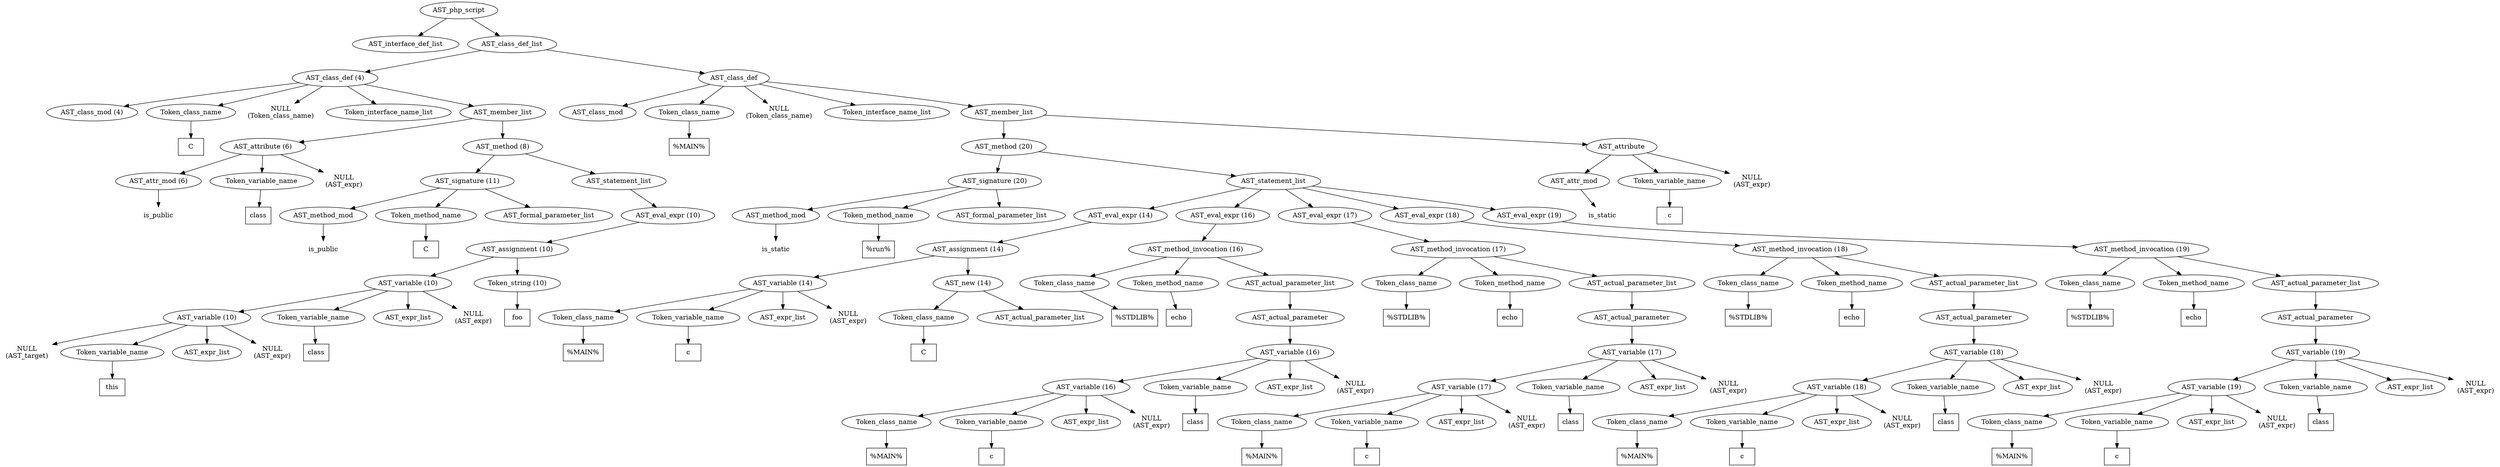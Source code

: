 /*
 * AST in dot format generated by phc -- the PHP compiler
 */

digraph AST {
node_0 [label="AST_php_script"];
node_1 [label="AST_interface_def_list"];
node_2 [label="AST_class_def_list"];
node_3 [label="AST_class_def (4)"];
node_4 [label="AST_class_mod (4)"];
node_5 [label="Token_class_name"];
node_6 [label="C", shape=box]
node_5 -> node_6;
node_7 [label="NULL\n(Token_class_name)", shape=plaintext]
node_8 [label="Token_interface_name_list"];
node_9 [label="AST_member_list"];
node_10 [label="AST_attribute (6)"];
node_11 [label="AST_attr_mod (6)"];
node_12 [label="is_public", shape=plaintext]
node_11 -> node_12;
node_13 [label="Token_variable_name"];
node_14 [label="class", shape=box]
node_13 -> node_14;
node_15 [label="NULL\n(AST_expr)", shape=plaintext]
node_10 -> node_15;
node_10 -> node_13;
node_10 -> node_11;
node_16 [label="AST_method (8)"];
node_17 [label="AST_signature (11)"];
node_18 [label="AST_method_mod"];
node_19 [label="is_public", shape=plaintext]
node_18 -> node_19;
node_20 [label="Token_method_name"];
node_21 [label="C", shape=box]
node_20 -> node_21;
node_22 [label="AST_formal_parameter_list"];
node_17 -> node_22;
node_17 -> node_20;
node_17 -> node_18;
node_23 [label="AST_statement_list"];
node_24 [label="AST_eval_expr (10)"];
node_25 [label="AST_assignment (10)"];
node_26 [label="AST_variable (10)"];
node_27 [label="AST_variable (10)"];
node_28 [label="NULL\n(AST_target)", shape=plaintext]
node_29 [label="Token_variable_name"];
node_30 [label="this", shape=box]
node_29 -> node_30;
node_31 [label="AST_expr_list"];
node_32 [label="NULL\n(AST_expr)", shape=plaintext]
node_27 -> node_32;
node_27 -> node_31;
node_27 -> node_29;
node_27 -> node_28;
node_33 [label="Token_variable_name"];
node_34 [label="class", shape=box]
node_33 -> node_34;
node_35 [label="AST_expr_list"];
node_36 [label="NULL\n(AST_expr)", shape=plaintext]
node_26 -> node_36;
node_26 -> node_35;
node_26 -> node_33;
node_26 -> node_27;
node_37 [label="Token_string (10)"];
node_38 [label="foo", shape=box]
node_37 -> node_38;
node_25 -> node_37;
node_25 -> node_26;
node_24 -> node_25;
node_23 -> node_24;
node_16 -> node_23;
node_16 -> node_17;
node_9 -> node_16;
node_9 -> node_10;
node_3 -> node_9;
node_3 -> node_8;
node_3 -> node_7;
node_3 -> node_5;
node_3 -> node_4;
node_39 [label="AST_class_def"];
node_40 [label="AST_class_mod"];
node_41 [label="Token_class_name"];
node_42 [label="%MAIN%", shape=box]
node_41 -> node_42;
node_43 [label="NULL\n(Token_class_name)", shape=plaintext]
node_44 [label="Token_interface_name_list"];
node_45 [label="AST_member_list"];
node_46 [label="AST_method (20)"];
node_47 [label="AST_signature (20)"];
node_48 [label="AST_method_mod"];
node_49 [label="is_static", shape=plaintext]
node_48 -> node_49;
node_50 [label="Token_method_name"];
node_51 [label="%run%", shape=box]
node_50 -> node_51;
node_52 [label="AST_formal_parameter_list"];
node_47 -> node_52;
node_47 -> node_50;
node_47 -> node_48;
node_53 [label="AST_statement_list"];
node_54 [label="AST_eval_expr (14)"];
node_55 [label="AST_assignment (14)"];
node_56 [label="AST_variable (14)"];
node_57 [label="Token_class_name"];
node_58 [label="%MAIN%", shape=box]
node_57 -> node_58;
node_59 [label="Token_variable_name"];
node_60 [label="c", shape=box]
node_59 -> node_60;
node_61 [label="AST_expr_list"];
node_62 [label="NULL\n(AST_expr)", shape=plaintext]
node_56 -> node_62;
node_56 -> node_61;
node_56 -> node_59;
node_56 -> node_57;
node_63 [label="AST_new (14)"];
node_64 [label="Token_class_name"];
node_65 [label="C", shape=box]
node_64 -> node_65;
node_66 [label="AST_actual_parameter_list"];
node_63 -> node_66;
node_63 -> node_64;
node_55 -> node_63;
node_55 -> node_56;
node_54 -> node_55;
node_67 [label="AST_eval_expr (16)"];
node_68 [label="AST_method_invocation (16)"];
node_69 [label="Token_class_name"];
node_70 [label="%STDLIB%", shape=box]
node_69 -> node_70;
node_71 [label="Token_method_name"];
node_72 [label="echo", shape=box]
node_71 -> node_72;
node_73 [label="AST_actual_parameter_list"];
node_74 [label="AST_actual_parameter"];
node_75 [label="AST_variable (16)"];
node_76 [label="AST_variable (16)"];
node_77 [label="Token_class_name"];
node_78 [label="%MAIN%", shape=box]
node_77 -> node_78;
node_79 [label="Token_variable_name"];
node_80 [label="c", shape=box]
node_79 -> node_80;
node_81 [label="AST_expr_list"];
node_82 [label="NULL\n(AST_expr)", shape=plaintext]
node_76 -> node_82;
node_76 -> node_81;
node_76 -> node_79;
node_76 -> node_77;
node_83 [label="Token_variable_name"];
node_84 [label="class", shape=box]
node_83 -> node_84;
node_85 [label="AST_expr_list"];
node_86 [label="NULL\n(AST_expr)", shape=plaintext]
node_75 -> node_86;
node_75 -> node_85;
node_75 -> node_83;
node_75 -> node_76;
node_74 -> node_75;
node_73 -> node_74;
node_68 -> node_73;
node_68 -> node_71;
node_68 -> node_69;
node_67 -> node_68;
node_87 [label="AST_eval_expr (17)"];
node_88 [label="AST_method_invocation (17)"];
node_89 [label="Token_class_name"];
node_90 [label="%STDLIB%", shape=box]
node_89 -> node_90;
node_91 [label="Token_method_name"];
node_92 [label="echo", shape=box]
node_91 -> node_92;
node_93 [label="AST_actual_parameter_list"];
node_94 [label="AST_actual_parameter"];
node_95 [label="AST_variable (17)"];
node_96 [label="AST_variable (17)"];
node_97 [label="Token_class_name"];
node_98 [label="%MAIN%", shape=box]
node_97 -> node_98;
node_99 [label="Token_variable_name"];
node_100 [label="c", shape=box]
node_99 -> node_100;
node_101 [label="AST_expr_list"];
node_102 [label="NULL\n(AST_expr)", shape=plaintext]
node_96 -> node_102;
node_96 -> node_101;
node_96 -> node_99;
node_96 -> node_97;
node_103 [label="Token_variable_name"];
node_104 [label="class", shape=box]
node_103 -> node_104;
node_105 [label="AST_expr_list"];
node_106 [label="NULL\n(AST_expr)", shape=plaintext]
node_95 -> node_106;
node_95 -> node_105;
node_95 -> node_103;
node_95 -> node_96;
node_94 -> node_95;
node_93 -> node_94;
node_88 -> node_93;
node_88 -> node_91;
node_88 -> node_89;
node_87 -> node_88;
node_107 [label="AST_eval_expr (18)"];
node_108 [label="AST_method_invocation (18)"];
node_109 [label="Token_class_name"];
node_110 [label="%STDLIB%", shape=box]
node_109 -> node_110;
node_111 [label="Token_method_name"];
node_112 [label="echo", shape=box]
node_111 -> node_112;
node_113 [label="AST_actual_parameter_list"];
node_114 [label="AST_actual_parameter"];
node_115 [label="AST_variable (18)"];
node_116 [label="AST_variable (18)"];
node_117 [label="Token_class_name"];
node_118 [label="%MAIN%", shape=box]
node_117 -> node_118;
node_119 [label="Token_variable_name"];
node_120 [label="c", shape=box]
node_119 -> node_120;
node_121 [label="AST_expr_list"];
node_122 [label="NULL\n(AST_expr)", shape=plaintext]
node_116 -> node_122;
node_116 -> node_121;
node_116 -> node_119;
node_116 -> node_117;
node_123 [label="Token_variable_name"];
node_124 [label="class", shape=box]
node_123 -> node_124;
node_125 [label="AST_expr_list"];
node_126 [label="NULL\n(AST_expr)", shape=plaintext]
node_115 -> node_126;
node_115 -> node_125;
node_115 -> node_123;
node_115 -> node_116;
node_114 -> node_115;
node_113 -> node_114;
node_108 -> node_113;
node_108 -> node_111;
node_108 -> node_109;
node_107 -> node_108;
node_127 [label="AST_eval_expr (19)"];
node_128 [label="AST_method_invocation (19)"];
node_129 [label="Token_class_name"];
node_130 [label="%STDLIB%", shape=box]
node_129 -> node_130;
node_131 [label="Token_method_name"];
node_132 [label="echo", shape=box]
node_131 -> node_132;
node_133 [label="AST_actual_parameter_list"];
node_134 [label="AST_actual_parameter"];
node_135 [label="AST_variable (19)"];
node_136 [label="AST_variable (19)"];
node_137 [label="Token_class_name"];
node_138 [label="%MAIN%", shape=box]
node_137 -> node_138;
node_139 [label="Token_variable_name"];
node_140 [label="c", shape=box]
node_139 -> node_140;
node_141 [label="AST_expr_list"];
node_142 [label="NULL\n(AST_expr)", shape=plaintext]
node_136 -> node_142;
node_136 -> node_141;
node_136 -> node_139;
node_136 -> node_137;
node_143 [label="Token_variable_name"];
node_144 [label="class", shape=box]
node_143 -> node_144;
node_145 [label="AST_expr_list"];
node_146 [label="NULL\n(AST_expr)", shape=plaintext]
node_135 -> node_146;
node_135 -> node_145;
node_135 -> node_143;
node_135 -> node_136;
node_134 -> node_135;
node_133 -> node_134;
node_128 -> node_133;
node_128 -> node_131;
node_128 -> node_129;
node_127 -> node_128;
node_53 -> node_127;
node_53 -> node_107;
node_53 -> node_87;
node_53 -> node_67;
node_53 -> node_54;
node_46 -> node_53;
node_46 -> node_47;
node_147 [label="AST_attribute"];
node_148 [label="AST_attr_mod"];
node_149 [label="is_static", shape=plaintext]
node_148 -> node_149;
node_150 [label="Token_variable_name"];
node_151 [label="c", shape=box]
node_150 -> node_151;
node_152 [label="NULL\n(AST_expr)", shape=plaintext]
node_147 -> node_152;
node_147 -> node_150;
node_147 -> node_148;
node_45 -> node_147;
node_45 -> node_46;
node_39 -> node_45;
node_39 -> node_44;
node_39 -> node_43;
node_39 -> node_41;
node_39 -> node_40;
node_2 -> node_39;
node_2 -> node_3;
node_0 -> node_2;
node_0 -> node_1;
}
